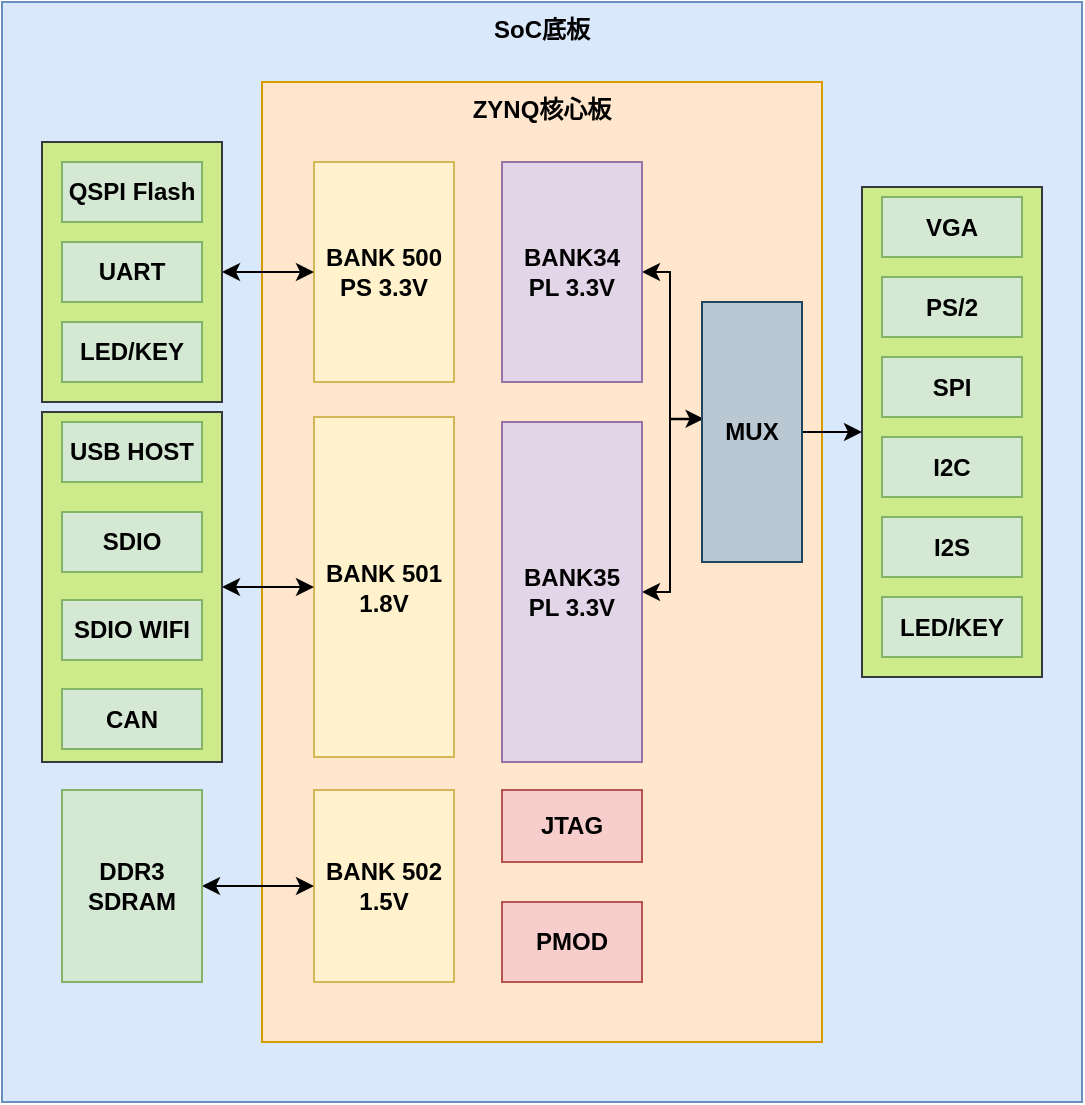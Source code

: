 <mxfile version="21.5.1" type="device">
  <diagram id="4MHzZf12IdjCN7fdoaNl" name="第 1 页">
    <mxGraphModel dx="989" dy="543" grid="1" gridSize="1" guides="1" tooltips="1" connect="1" arrows="1" fold="1" page="1" pageScale="1" pageWidth="1169" pageHeight="827" math="0" shadow="0">
      <root>
        <mxCell id="0" />
        <mxCell id="1" parent="0" />
        <mxCell id="CCkl5qkvYxKrHv8DzvY5-9" value="&lt;b&gt;SoC底板&lt;/b&gt;" style="rounded=0;whiteSpace=wrap;html=1;verticalAlign=top;fillColor=#dae8fc;strokeColor=#6c8ebf;" parent="1" vertex="1">
          <mxGeometry x="280" y="70" width="540" height="550" as="geometry" />
        </mxCell>
        <mxCell id="CCkl5qkvYxKrHv8DzvY5-1" value="&lt;b&gt;ZYNQ核心板&lt;/b&gt;" style="rounded=0;whiteSpace=wrap;html=1;verticalAlign=top;fillColor=#ffe6cc;strokeColor=#d79b00;" parent="1" vertex="1">
          <mxGeometry x="410" y="110" width="280" height="480" as="geometry" />
        </mxCell>
        <mxCell id="CCkl5qkvYxKrHv8DzvY5-2" value="&lt;b&gt;BANK 501&lt;br&gt;1.8V&lt;br&gt;&lt;/b&gt;" style="rounded=0;whiteSpace=wrap;html=1;verticalAlign=middle;fillColor=#fff2cc;strokeColor=#d6b656;" parent="1" vertex="1">
          <mxGeometry x="436" y="277.5" width="70" height="170" as="geometry" />
        </mxCell>
        <mxCell id="CCkl5qkvYxKrHv8DzvY5-3" value="&lt;b&gt;BANK 500&lt;br&gt;PS 3.3V&lt;br&gt;&lt;/b&gt;" style="rounded=0;whiteSpace=wrap;html=1;verticalAlign=middle;fillColor=#fff2cc;strokeColor=#d6b656;" parent="1" vertex="1">
          <mxGeometry x="436" y="150" width="70" height="110" as="geometry" />
        </mxCell>
        <mxCell id="CCkl5qkvYxKrHv8DzvY5-5" value="&lt;b&gt;BANK 502&lt;br&gt;1.5V&lt;br&gt;&lt;/b&gt;" style="rounded=0;whiteSpace=wrap;html=1;verticalAlign=middle;fillColor=#fff2cc;strokeColor=#d6b656;" parent="1" vertex="1">
          <mxGeometry x="436" y="464" width="70" height="96" as="geometry" />
        </mxCell>
        <mxCell id="vI11PCZts5h01opIFuYc-18" style="edgeStyle=orthogonalEdgeStyle;rounded=0;orthogonalLoop=1;jettySize=auto;html=1;entryX=-0.024;entryY=0.449;entryDx=0;entryDy=0;entryPerimeter=0;startArrow=classic;startFill=1;exitX=1;exitY=0.5;exitDx=0;exitDy=0;" edge="1" parent="1" source="CCkl5qkvYxKrHv8DzvY5-7">
          <mxGeometry relative="1" as="geometry">
            <mxPoint x="601" y="365" as="sourcePoint" />
            <mxPoint x="630.8" y="278.37" as="targetPoint" />
            <Array as="points">
              <mxPoint x="614" y="365" />
              <mxPoint x="614" y="278" />
            </Array>
          </mxGeometry>
        </mxCell>
        <mxCell id="CCkl5qkvYxKrHv8DzvY5-7" value="&lt;b&gt;BANK35&lt;br&gt;PL 3.3V&lt;br&gt;&lt;/b&gt;" style="rounded=0;whiteSpace=wrap;html=1;verticalAlign=middle;fillColor=#e1d5e7;strokeColor=#9673a6;" parent="1" vertex="1">
          <mxGeometry x="530" y="280" width="70" height="170" as="geometry" />
        </mxCell>
        <mxCell id="vI11PCZts5h01opIFuYc-17" style="edgeStyle=orthogonalEdgeStyle;rounded=0;orthogonalLoop=1;jettySize=auto;html=1;exitX=1;exitY=0.5;exitDx=0;exitDy=0;entryX=0.043;entryY=0.451;entryDx=0;entryDy=0;entryPerimeter=0;endArrow=none;endFill=0;startArrow=classic;startFill=1;" edge="1" parent="1" source="CCkl5qkvYxKrHv8DzvY5-8" target="vI11PCZts5h01opIFuYc-16">
          <mxGeometry relative="1" as="geometry">
            <Array as="points">
              <mxPoint x="614" y="205" />
              <mxPoint x="614" y="279" />
            </Array>
          </mxGeometry>
        </mxCell>
        <mxCell id="CCkl5qkvYxKrHv8DzvY5-8" value="&lt;b&gt;BANK34&lt;br&gt;PL 3.3V&lt;br&gt;&lt;/b&gt;" style="rounded=0;whiteSpace=wrap;html=1;verticalAlign=middle;fillColor=#e1d5e7;strokeColor=#9673a6;" parent="1" vertex="1">
          <mxGeometry x="530" y="150" width="70" height="110" as="geometry" />
        </mxCell>
        <mxCell id="vI11PCZts5h01opIFuYc-20" style="edgeStyle=orthogonalEdgeStyle;rounded=0;orthogonalLoop=1;jettySize=auto;html=1;exitX=1;exitY=0.5;exitDx=0;exitDy=0;startArrow=classic;startFill=1;" edge="1" parent="1" source="vI11PCZts5h01opIFuYc-19" target="CCkl5qkvYxKrHv8DzvY5-3">
          <mxGeometry relative="1" as="geometry" />
        </mxCell>
        <mxCell id="vI11PCZts5h01opIFuYc-19" value="&lt;b&gt;&lt;br&gt;&lt;/b&gt;" style="rounded=0;whiteSpace=wrap;html=1;verticalAlign=middle;fillColor=#cdeb8b;strokeColor=#36393d;" vertex="1" parent="1">
          <mxGeometry x="300" y="140" width="90" height="130" as="geometry" />
        </mxCell>
        <mxCell id="vI11PCZts5h01opIFuYc-22" style="edgeStyle=orthogonalEdgeStyle;rounded=0;orthogonalLoop=1;jettySize=auto;html=1;entryX=0;entryY=0.5;entryDx=0;entryDy=0;startArrow=classic;startFill=1;" edge="1" parent="1" source="CCkl5qkvYxKrHv8DzvY5-10" target="CCkl5qkvYxKrHv8DzvY5-5">
          <mxGeometry relative="1" as="geometry" />
        </mxCell>
        <mxCell id="CCkl5qkvYxKrHv8DzvY5-10" value="&lt;b&gt;DDR3&lt;br&gt;SDRAM&lt;br&gt;&lt;/b&gt;" style="rounded=0;whiteSpace=wrap;html=1;verticalAlign=middle;fillColor=#d5e8d4;strokeColor=#82b366;" parent="1" vertex="1">
          <mxGeometry x="310" y="464" width="70" height="96" as="geometry" />
        </mxCell>
        <mxCell id="vI11PCZts5h01opIFuYc-1" value="&lt;b&gt;QSPI Flash&lt;br&gt;&lt;/b&gt;" style="rounded=0;whiteSpace=wrap;html=1;verticalAlign=middle;fillColor=#d5e8d4;strokeColor=#82b366;" vertex="1" parent="1">
          <mxGeometry x="310" y="150" width="70" height="30" as="geometry" />
        </mxCell>
        <mxCell id="vI11PCZts5h01opIFuYc-2" value="&lt;b&gt;UART&lt;br&gt;&lt;/b&gt;" style="rounded=0;whiteSpace=wrap;html=1;verticalAlign=middle;fillColor=#d5e8d4;strokeColor=#82b366;" vertex="1" parent="1">
          <mxGeometry x="310" y="190" width="70" height="30" as="geometry" />
        </mxCell>
        <mxCell id="vI11PCZts5h01opIFuYc-26" style="edgeStyle=orthogonalEdgeStyle;rounded=0;orthogonalLoop=1;jettySize=auto;html=1;entryX=0;entryY=0.5;entryDx=0;entryDy=0;startArrow=classic;startFill=1;" edge="1" parent="1" source="vI11PCZts5h01opIFuYc-21" target="CCkl5qkvYxKrHv8DzvY5-2">
          <mxGeometry relative="1" as="geometry" />
        </mxCell>
        <mxCell id="vI11PCZts5h01opIFuYc-21" value="&lt;b&gt;&lt;br&gt;&lt;/b&gt;" style="rounded=0;whiteSpace=wrap;html=1;verticalAlign=middle;fillColor=#cdeb8b;strokeColor=#36393d;" vertex="1" parent="1">
          <mxGeometry x="300" y="275" width="90" height="175" as="geometry" />
        </mxCell>
        <mxCell id="vI11PCZts5h01opIFuYc-3" value="&lt;b&gt;CAN&lt;br&gt;&lt;/b&gt;" style="rounded=0;whiteSpace=wrap;html=1;verticalAlign=middle;fillColor=#d5e8d4;strokeColor=#82b366;" vertex="1" parent="1">
          <mxGeometry x="310" y="413.5" width="70" height="30" as="geometry" />
        </mxCell>
        <mxCell id="vI11PCZts5h01opIFuYc-4" value="&lt;b&gt;SDIO&lt;br&gt;&lt;/b&gt;" style="rounded=0;whiteSpace=wrap;html=1;verticalAlign=middle;fillColor=#d5e8d4;strokeColor=#82b366;" vertex="1" parent="1">
          <mxGeometry x="310" y="325" width="70" height="30" as="geometry" />
        </mxCell>
        <mxCell id="vI11PCZts5h01opIFuYc-5" value="&lt;b&gt;USB HOST&lt;br&gt;&lt;/b&gt;" style="rounded=0;whiteSpace=wrap;html=1;verticalAlign=middle;fillColor=#d5e8d4;strokeColor=#82b366;" vertex="1" parent="1">
          <mxGeometry x="310" y="280" width="70" height="30" as="geometry" />
        </mxCell>
        <mxCell id="vI11PCZts5h01opIFuYc-6" value="&lt;b&gt;SDIO WIFI&lt;br&gt;&lt;/b&gt;" style="rounded=0;whiteSpace=wrap;html=1;verticalAlign=middle;fillColor=#d5e8d4;strokeColor=#82b366;" vertex="1" parent="1">
          <mxGeometry x="310" y="369" width="70" height="30" as="geometry" />
        </mxCell>
        <mxCell id="vI11PCZts5h01opIFuYc-7" value="&lt;b&gt;LED/KEY&lt;br&gt;&lt;/b&gt;" style="rounded=0;whiteSpace=wrap;html=1;verticalAlign=middle;fillColor=#d5e8d4;strokeColor=#82b366;" vertex="1" parent="1">
          <mxGeometry x="310" y="230" width="70" height="30" as="geometry" />
        </mxCell>
        <mxCell id="vI11PCZts5h01opIFuYc-27" value="&lt;b&gt;&lt;br&gt;&lt;/b&gt;" style="rounded=0;whiteSpace=wrap;html=1;verticalAlign=middle;fillColor=#cdeb8b;strokeColor=#36393d;" vertex="1" parent="1">
          <mxGeometry x="710" y="162.5" width="90" height="245" as="geometry" />
        </mxCell>
        <mxCell id="vI11PCZts5h01opIFuYc-8" value="&lt;b&gt;VGA&lt;br&gt;&lt;/b&gt;" style="rounded=0;whiteSpace=wrap;html=1;verticalAlign=middle;fillColor=#d5e8d4;strokeColor=#82b366;" vertex="1" parent="1">
          <mxGeometry x="720" y="167.5" width="70" height="30" as="geometry" />
        </mxCell>
        <mxCell id="vI11PCZts5h01opIFuYc-9" value="&lt;b&gt;PS/2&lt;br&gt;&lt;/b&gt;" style="rounded=0;whiteSpace=wrap;html=1;verticalAlign=middle;fillColor=#d5e8d4;strokeColor=#82b366;" vertex="1" parent="1">
          <mxGeometry x="720" y="207.5" width="70" height="30" as="geometry" />
        </mxCell>
        <mxCell id="vI11PCZts5h01opIFuYc-10" value="&lt;b&gt;SPI&lt;br&gt;&lt;/b&gt;" style="rounded=0;whiteSpace=wrap;html=1;verticalAlign=middle;fillColor=#d5e8d4;strokeColor=#82b366;" vertex="1" parent="1">
          <mxGeometry x="720" y="247.5" width="70" height="30" as="geometry" />
        </mxCell>
        <mxCell id="vI11PCZts5h01opIFuYc-11" value="&lt;b&gt;I2C&lt;br&gt;&lt;/b&gt;" style="rounded=0;whiteSpace=wrap;html=1;verticalAlign=middle;fillColor=#d5e8d4;strokeColor=#82b366;" vertex="1" parent="1">
          <mxGeometry x="720" y="287.5" width="70" height="30" as="geometry" />
        </mxCell>
        <mxCell id="vI11PCZts5h01opIFuYc-12" value="&lt;b&gt;I2S&lt;br&gt;&lt;/b&gt;" style="rounded=0;whiteSpace=wrap;html=1;verticalAlign=middle;fillColor=#d5e8d4;strokeColor=#82b366;" vertex="1" parent="1">
          <mxGeometry x="720" y="327.5" width="70" height="30" as="geometry" />
        </mxCell>
        <mxCell id="vI11PCZts5h01opIFuYc-13" value="&lt;b&gt;LED/KEY&lt;br&gt;&lt;/b&gt;" style="rounded=0;whiteSpace=wrap;html=1;verticalAlign=middle;fillColor=#d5e8d4;strokeColor=#82b366;" vertex="1" parent="1">
          <mxGeometry x="720" y="367.5" width="70" height="30" as="geometry" />
        </mxCell>
        <mxCell id="vI11PCZts5h01opIFuYc-14" value="&lt;b&gt;JTAG&lt;br&gt;&lt;/b&gt;" style="rounded=0;whiteSpace=wrap;html=1;verticalAlign=middle;fillColor=#f8cecc;strokeColor=#b85450;" vertex="1" parent="1">
          <mxGeometry x="530" y="464" width="70" height="36" as="geometry" />
        </mxCell>
        <mxCell id="vI11PCZts5h01opIFuYc-15" value="&lt;b&gt;PMOD&lt;br&gt;&lt;/b&gt;" style="rounded=0;whiteSpace=wrap;html=1;verticalAlign=middle;fillColor=#f8cecc;strokeColor=#b85450;" vertex="1" parent="1">
          <mxGeometry x="530" y="520" width="70" height="40" as="geometry" />
        </mxCell>
        <mxCell id="vI11PCZts5h01opIFuYc-32" style="edgeStyle=orthogonalEdgeStyle;rounded=0;orthogonalLoop=1;jettySize=auto;html=1;exitX=1;exitY=0.5;exitDx=0;exitDy=0;entryX=0;entryY=0.5;entryDx=0;entryDy=0;" edge="1" parent="1" source="vI11PCZts5h01opIFuYc-16" target="vI11PCZts5h01opIFuYc-27">
          <mxGeometry relative="1" as="geometry" />
        </mxCell>
        <mxCell id="vI11PCZts5h01opIFuYc-16" value="&lt;b&gt;MUX&lt;br&gt;&lt;/b&gt;" style="rounded=0;whiteSpace=wrap;html=1;verticalAlign=middle;fillColor=#bac8d3;strokeColor=#23445d;" vertex="1" parent="1">
          <mxGeometry x="630" y="220" width="50" height="130" as="geometry" />
        </mxCell>
        <mxCell id="vI11PCZts5h01opIFuYc-24" value="&lt;b&gt;USB HOST&lt;br&gt;&lt;/b&gt;" style="rounded=0;whiteSpace=wrap;html=1;verticalAlign=middle;fillColor=#d5e8d4;strokeColor=#82b366;" vertex="1" parent="1">
          <mxGeometry x="310" y="280" width="70" height="30" as="geometry" />
        </mxCell>
      </root>
    </mxGraphModel>
  </diagram>
</mxfile>
